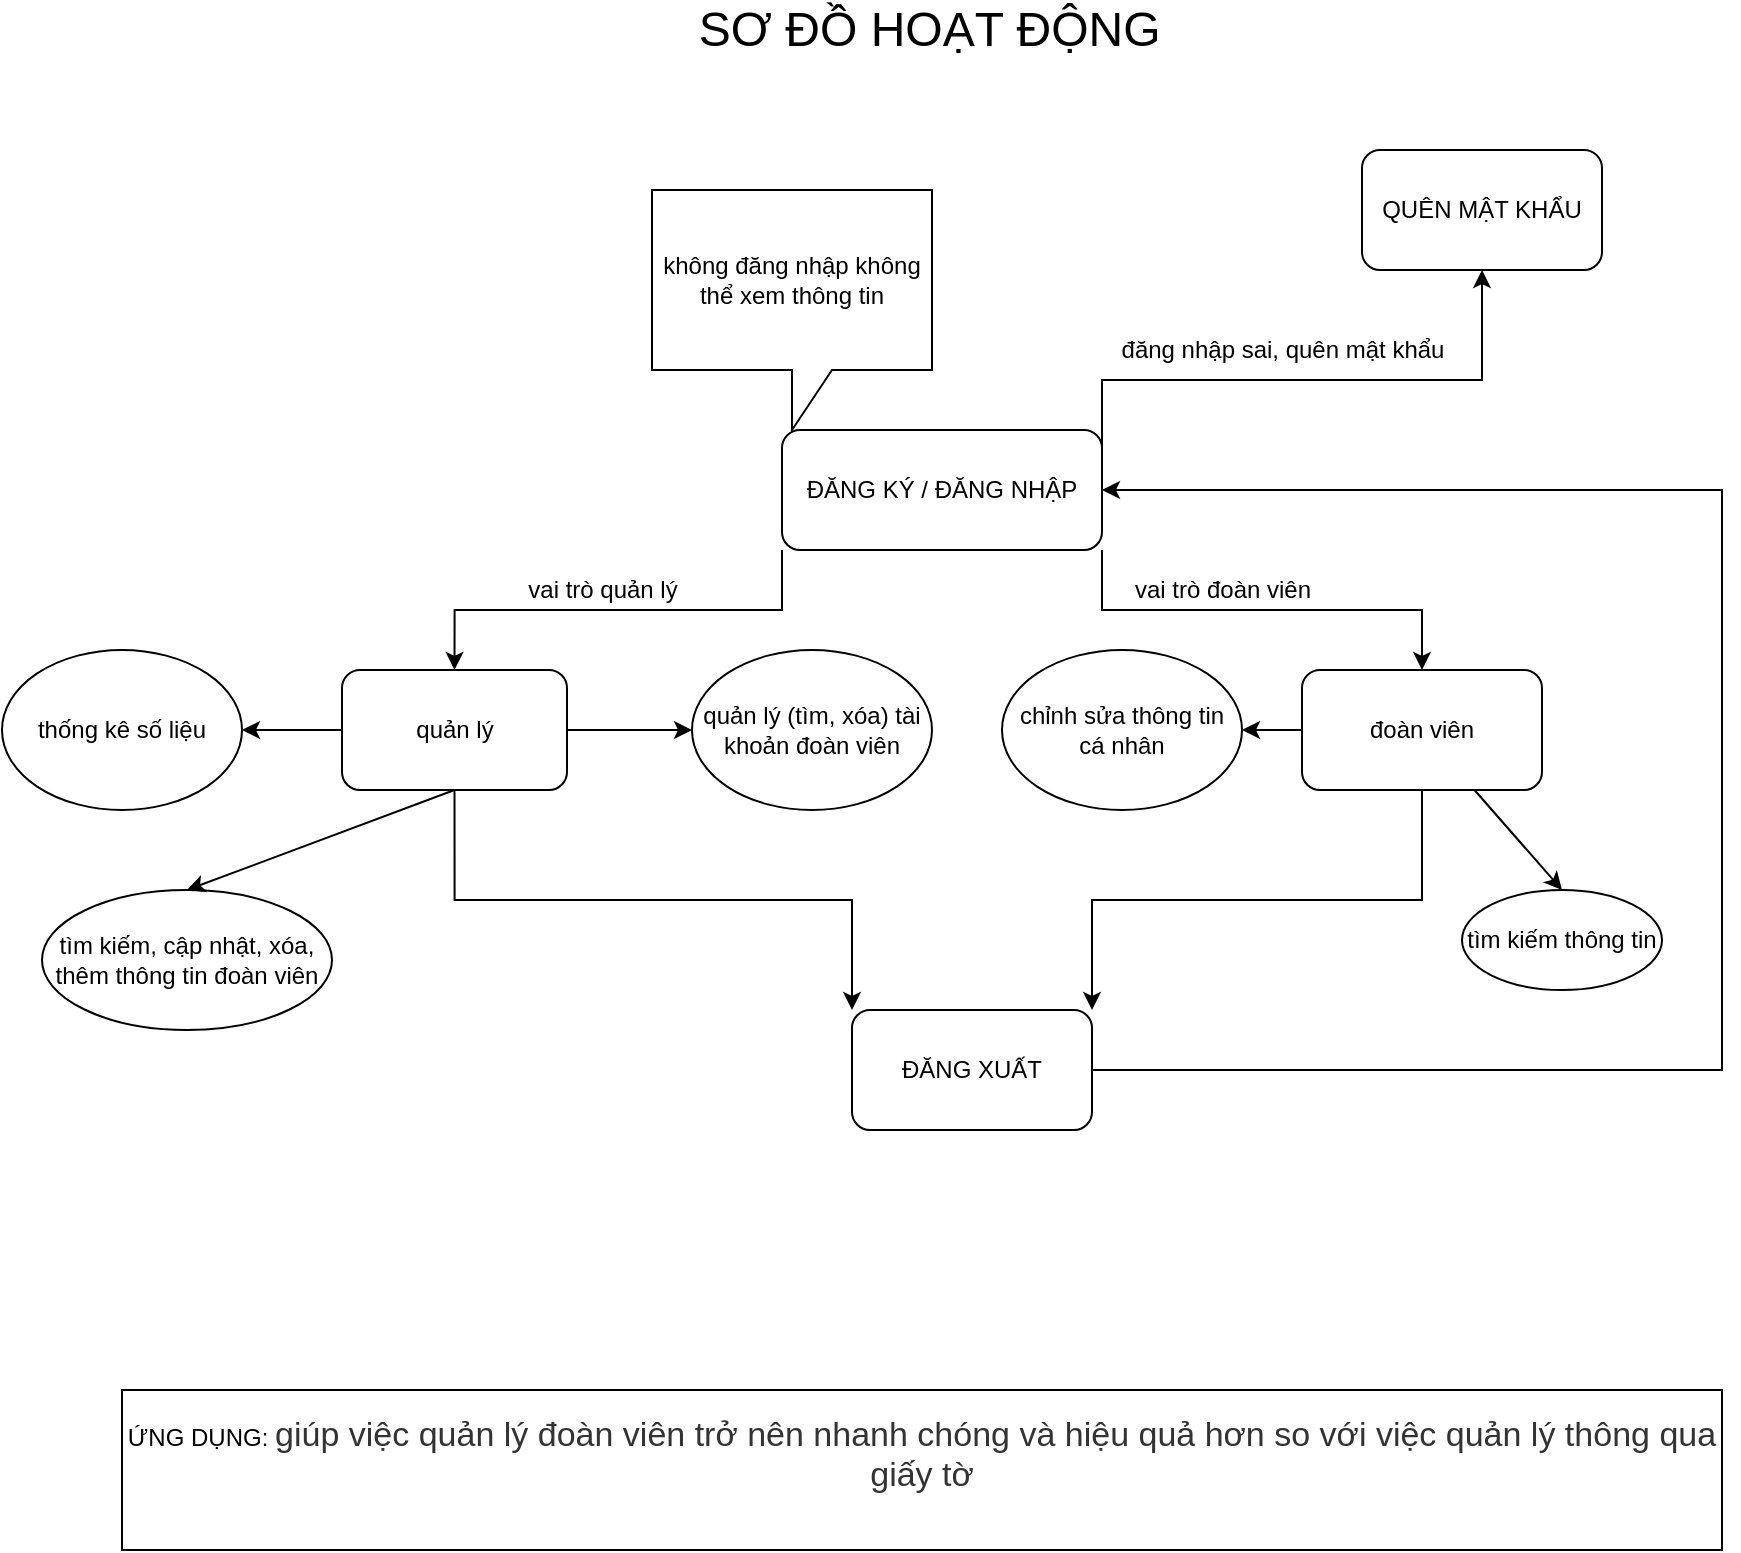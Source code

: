 <mxfile version="16.4.5" type="device"><diagram id="R2lEEEUBdFMjLlhIrx00" name="Page-1"><mxGraphModel dx="1791" dy="1560" grid="1" gridSize="10" guides="1" tooltips="1" connect="1" arrows="1" fold="1" page="1" pageScale="1" pageWidth="850" pageHeight="1100" math="0" shadow="0" extFonts="Permanent Marker^https://fonts.googleapis.com/css?family=Permanent+Marker"><root><mxCell id="0"/><mxCell id="1" parent="0"/><mxCell id="0KLDc8v4Beruiis-W_fd-1" value="ĐĂNG KÝ / ĐĂNG NHẬP" style="rounded=1;whiteSpace=wrap;html=1;" parent="1" vertex="1"><mxGeometry x="330" y="160" width="160" height="60" as="geometry"/></mxCell><mxCell id="0KLDc8v4Beruiis-W_fd-2" value="QUÊN MẬT KHẨU" style="rounded=1;whiteSpace=wrap;html=1;" parent="1" vertex="1"><mxGeometry x="620" y="20" width="120" height="60" as="geometry"/></mxCell><mxCell id="0KLDc8v4Beruiis-W_fd-3" value="" style="endArrow=classic;html=1;rounded=0;entryX=0.5;entryY=1;entryDx=0;entryDy=0;exitX=1;exitY=0.5;exitDx=0;exitDy=0;edgeStyle=elbowEdgeStyle;elbow=vertical;" parent="1" source="0KLDc8v4Beruiis-W_fd-1" target="0KLDc8v4Beruiis-W_fd-2" edge="1"><mxGeometry width="50" height="50" relative="1" as="geometry"><mxPoint x="400" y="260" as="sourcePoint"/><mxPoint x="450" y="210" as="targetPoint"/></mxGeometry></mxCell><mxCell id="0KLDc8v4Beruiis-W_fd-4" value="đăng nhập sai, quên mật khẩu" style="text;html=1;align=center;verticalAlign=middle;resizable=0;points=[];autosize=1;strokeColor=none;fillColor=none;" parent="1" vertex="1"><mxGeometry x="490" y="110" width="180" height="20" as="geometry"/></mxCell><mxCell id="0KLDc8v4Beruiis-W_fd-22" style="edgeStyle=orthogonalEdgeStyle;rounded=0;orthogonalLoop=1;jettySize=auto;html=1;elbow=vertical;entryX=1;entryY=0.5;entryDx=0;entryDy=0;" parent="1" source="0KLDc8v4Beruiis-W_fd-5" target="0KLDc8v4Beruiis-W_fd-21" edge="1"><mxGeometry relative="1" as="geometry"><mxPoint x="70" y="310" as="targetPoint"/></mxGeometry></mxCell><mxCell id="0KLDc8v4Beruiis-W_fd-5" value="quản lý" style="rounded=1;whiteSpace=wrap;html=1;" parent="1" vertex="1"><mxGeometry x="110" y="280" width="112.5" height="60" as="geometry"/></mxCell><mxCell id="0KLDc8v4Beruiis-W_fd-6" value="" style="endArrow=classic;html=1;rounded=0;elbow=vertical;entryX=0.5;entryY=0;entryDx=0;entryDy=0;exitX=0;exitY=1;exitDx=0;exitDy=0;edgeStyle=orthogonalEdgeStyle;" parent="1" source="0KLDc8v4Beruiis-W_fd-1" target="0KLDc8v4Beruiis-W_fd-5" edge="1"><mxGeometry width="50" height="50" relative="1" as="geometry"><mxPoint x="400" y="260" as="sourcePoint"/><mxPoint x="450" y="210" as="targetPoint"/></mxGeometry></mxCell><mxCell id="0KLDc8v4Beruiis-W_fd-33" style="edgeStyle=orthogonalEdgeStyle;rounded=0;orthogonalLoop=1;jettySize=auto;html=1;entryX=1;entryY=0.5;entryDx=0;entryDy=0;" parent="1" source="0KLDc8v4Beruiis-W_fd-7" target="0KLDc8v4Beruiis-W_fd-29" edge="1"><mxGeometry relative="1" as="geometry"/></mxCell><mxCell id="0KLDc8v4Beruiis-W_fd-7" value="đoàn viên" style="rounded=1;whiteSpace=wrap;html=1;" parent="1" vertex="1"><mxGeometry x="590" y="280" width="120" height="60" as="geometry"/></mxCell><mxCell id="0KLDc8v4Beruiis-W_fd-8" value="" style="endArrow=classic;html=1;rounded=0;elbow=vertical;entryX=0.5;entryY=0;entryDx=0;entryDy=0;exitX=1;exitY=1;exitDx=0;exitDy=0;edgeStyle=orthogonalEdgeStyle;" parent="1" source="0KLDc8v4Beruiis-W_fd-1" target="0KLDc8v4Beruiis-W_fd-7" edge="1"><mxGeometry width="50" height="50" relative="1" as="geometry"><mxPoint x="400" y="260" as="sourcePoint"/><mxPoint x="450" y="210" as="targetPoint"/></mxGeometry></mxCell><mxCell id="0KLDc8v4Beruiis-W_fd-9" value="vai trò quản lý" style="text;html=1;align=center;verticalAlign=middle;resizable=0;points=[];autosize=1;strokeColor=none;fillColor=none;" parent="1" vertex="1"><mxGeometry x="195" y="230" width="90" height="20" as="geometry"/></mxCell><mxCell id="0KLDc8v4Beruiis-W_fd-10" value="vai trò đoàn viên" style="text;html=1;align=center;verticalAlign=middle;resizable=0;points=[];autosize=1;strokeColor=none;fillColor=none;" parent="1" vertex="1"><mxGeometry x="500" y="230" width="100" height="20" as="geometry"/></mxCell><mxCell id="0KLDc8v4Beruiis-W_fd-12" value="không đăng nhập không thể xem thông tin" style="shape=callout;whiteSpace=wrap;html=1;perimeter=calloutPerimeter;" parent="1" vertex="1"><mxGeometry x="265" y="40" width="140" height="120" as="geometry"/></mxCell><mxCell id="0KLDc8v4Beruiis-W_fd-13" value="tìm kiếm, cập nhật, xóa, thêm thông tin đoàn viên" style="ellipse;whiteSpace=wrap;html=1;" parent="1" vertex="1"><mxGeometry x="-40" y="390" width="145" height="70" as="geometry"/></mxCell><mxCell id="0KLDc8v4Beruiis-W_fd-14" value="tìm kiếm thông tin" style="ellipse;whiteSpace=wrap;html=1;" parent="1" vertex="1"><mxGeometry x="670" y="390" width="100" height="50" as="geometry"/></mxCell><mxCell id="0KLDc8v4Beruiis-W_fd-15" value="quản lý (tìm, xóa) tài khoản đoàn viên" style="ellipse;whiteSpace=wrap;html=1;" parent="1" vertex="1"><mxGeometry x="285" y="270" width="120" height="80" as="geometry"/></mxCell><mxCell id="0KLDc8v4Beruiis-W_fd-16" value="" style="endArrow=classic;html=1;rounded=0;elbow=vertical;exitX=1;exitY=0.5;exitDx=0;exitDy=0;entryX=0;entryY=0.5;entryDx=0;entryDy=0;" parent="1" source="0KLDc8v4Beruiis-W_fd-5" target="0KLDc8v4Beruiis-W_fd-15" edge="1"><mxGeometry width="50" height="50" relative="1" as="geometry"><mxPoint x="400" y="320" as="sourcePoint"/><mxPoint x="450" y="270" as="targetPoint"/></mxGeometry></mxCell><mxCell id="0KLDc8v4Beruiis-W_fd-17" value="" style="endArrow=classic;html=1;rounded=0;elbow=vertical;exitX=0.5;exitY=1;exitDx=0;exitDy=0;entryX=0.5;entryY=0;entryDx=0;entryDy=0;" parent="1" source="0KLDc8v4Beruiis-W_fd-5" target="0KLDc8v4Beruiis-W_fd-13" edge="1"><mxGeometry width="50" height="50" relative="1" as="geometry"><mxPoint x="400" y="320" as="sourcePoint"/><mxPoint x="450" y="270" as="targetPoint"/></mxGeometry></mxCell><mxCell id="0KLDc8v4Beruiis-W_fd-20" value="" style="endArrow=classic;html=1;rounded=0;elbow=vertical;entryX=0.5;entryY=0;entryDx=0;entryDy=0;" parent="1" source="0KLDc8v4Beruiis-W_fd-7" target="0KLDc8v4Beruiis-W_fd-14" edge="1"><mxGeometry width="50" height="50" relative="1" as="geometry"><mxPoint x="360" y="310" as="sourcePoint"/><mxPoint x="410" y="260" as="targetPoint"/></mxGeometry></mxCell><mxCell id="0KLDc8v4Beruiis-W_fd-21" value="thống kê số liệu" style="ellipse;whiteSpace=wrap;html=1;" parent="1" vertex="1"><mxGeometry x="-60" y="270" width="120" height="80" as="geometry"/></mxCell><mxCell id="0KLDc8v4Beruiis-W_fd-24" value="ĐĂNG XUẤT" style="rounded=1;whiteSpace=wrap;html=1;" parent="1" vertex="1"><mxGeometry x="365" y="450" width="120" height="60" as="geometry"/></mxCell><mxCell id="0KLDc8v4Beruiis-W_fd-26" value="" style="endArrow=classic;html=1;rounded=0;elbow=vertical;exitX=0.5;exitY=1;exitDx=0;exitDy=0;entryX=0;entryY=0;entryDx=0;entryDy=0;edgeStyle=orthogonalEdgeStyle;" parent="1" source="0KLDc8v4Beruiis-W_fd-5" target="0KLDc8v4Beruiis-W_fd-24" edge="1"><mxGeometry width="50" height="50" relative="1" as="geometry"><mxPoint x="330" y="410" as="sourcePoint"/><mxPoint x="380" y="360" as="targetPoint"/></mxGeometry></mxCell><mxCell id="0KLDc8v4Beruiis-W_fd-27" value="" style="endArrow=classic;html=1;rounded=0;elbow=vertical;exitX=0.5;exitY=1;exitDx=0;exitDy=0;entryX=1;entryY=0;entryDx=0;entryDy=0;edgeStyle=orthogonalEdgeStyle;" parent="1" source="0KLDc8v4Beruiis-W_fd-7" target="0KLDc8v4Beruiis-W_fd-24" edge="1"><mxGeometry width="50" height="50" relative="1" as="geometry"><mxPoint x="330" y="410" as="sourcePoint"/><mxPoint x="380" y="360" as="targetPoint"/></mxGeometry></mxCell><mxCell id="0KLDc8v4Beruiis-W_fd-28" value="" style="endArrow=classic;html=1;rounded=0;exitX=1;exitY=0.5;exitDx=0;exitDy=0;entryX=1;entryY=0.5;entryDx=0;entryDy=0;edgeStyle=elbowEdgeStyle;" parent="1" source="0KLDc8v4Beruiis-W_fd-24" target="0KLDc8v4Beruiis-W_fd-1" edge="1"><mxGeometry width="50" height="50" relative="1" as="geometry"><mxPoint x="330" y="510" as="sourcePoint"/><mxPoint x="580" y="220" as="targetPoint"/><Array as="points"><mxPoint x="800" y="380"/></Array></mxGeometry></mxCell><mxCell id="0KLDc8v4Beruiis-W_fd-29" value="chỉnh sửa thông tin cá nhân" style="ellipse;whiteSpace=wrap;html=1;" parent="1" vertex="1"><mxGeometry x="440" y="270" width="120" height="80" as="geometry"/></mxCell><mxCell id="0KLDc8v4Beruiis-W_fd-31" value="ỨNG DỤNG: &lt;span style=&quot;color: rgb(51 , 51 , 51) ; font-family: &amp;#34;arial&amp;#34; , &amp;#34;helvetica&amp;#34; , sans-serif ; font-size: 17px ; text-align: justify ; background-color: rgb(255 , 255 , 255)&quot;&gt;giúp việc quản lý đoàn viên trở nên nhanh chóng và hiệu quả hơn so với việc quản lý thông qua giấy tờ&lt;/span&gt;&lt;br&gt;&amp;nbsp;" style="rounded=0;whiteSpace=wrap;html=1;" parent="1" vertex="1"><mxGeometry y="640" width="800" height="80" as="geometry"/></mxCell><mxCell id="0KLDc8v4Beruiis-W_fd-34" value="&lt;font style=&quot;font-size: 24px&quot;&gt;&amp;nbsp;SƠ ĐỒ HOẠT ĐỘNG&lt;/font&gt;" style="text;html=1;align=center;verticalAlign=middle;resizable=0;points=[];autosize=1;strokeColor=none;fillColor=none;" parent="1" vertex="1"><mxGeometry x="275" y="-50" width="250" height="20" as="geometry"/></mxCell></root></mxGraphModel></diagram></mxfile>